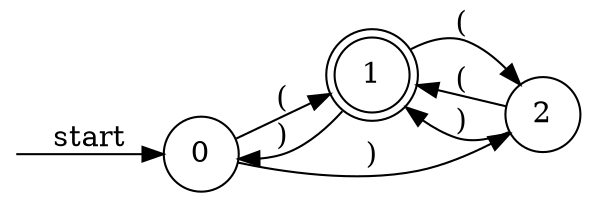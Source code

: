 digraph dfa {
    rankdir = LR;
    node [shape = circle];
    __start [style = invis, shape = point];
    __start -> "0" [ label = "start" ];
    node [shape = doublecircle]; "1"
    node [shape = circle];
    "1" -> "2" [ label = "(" ];
    "1" -> "0" [ label = ")" ];
    "0" -> "1" [ label = "(" ];
    "0" -> "2" [ label = ")" ];
    "2" -> "1" [ label = "(" ];
    "2" -> "1" [ label = ")" ];
}
